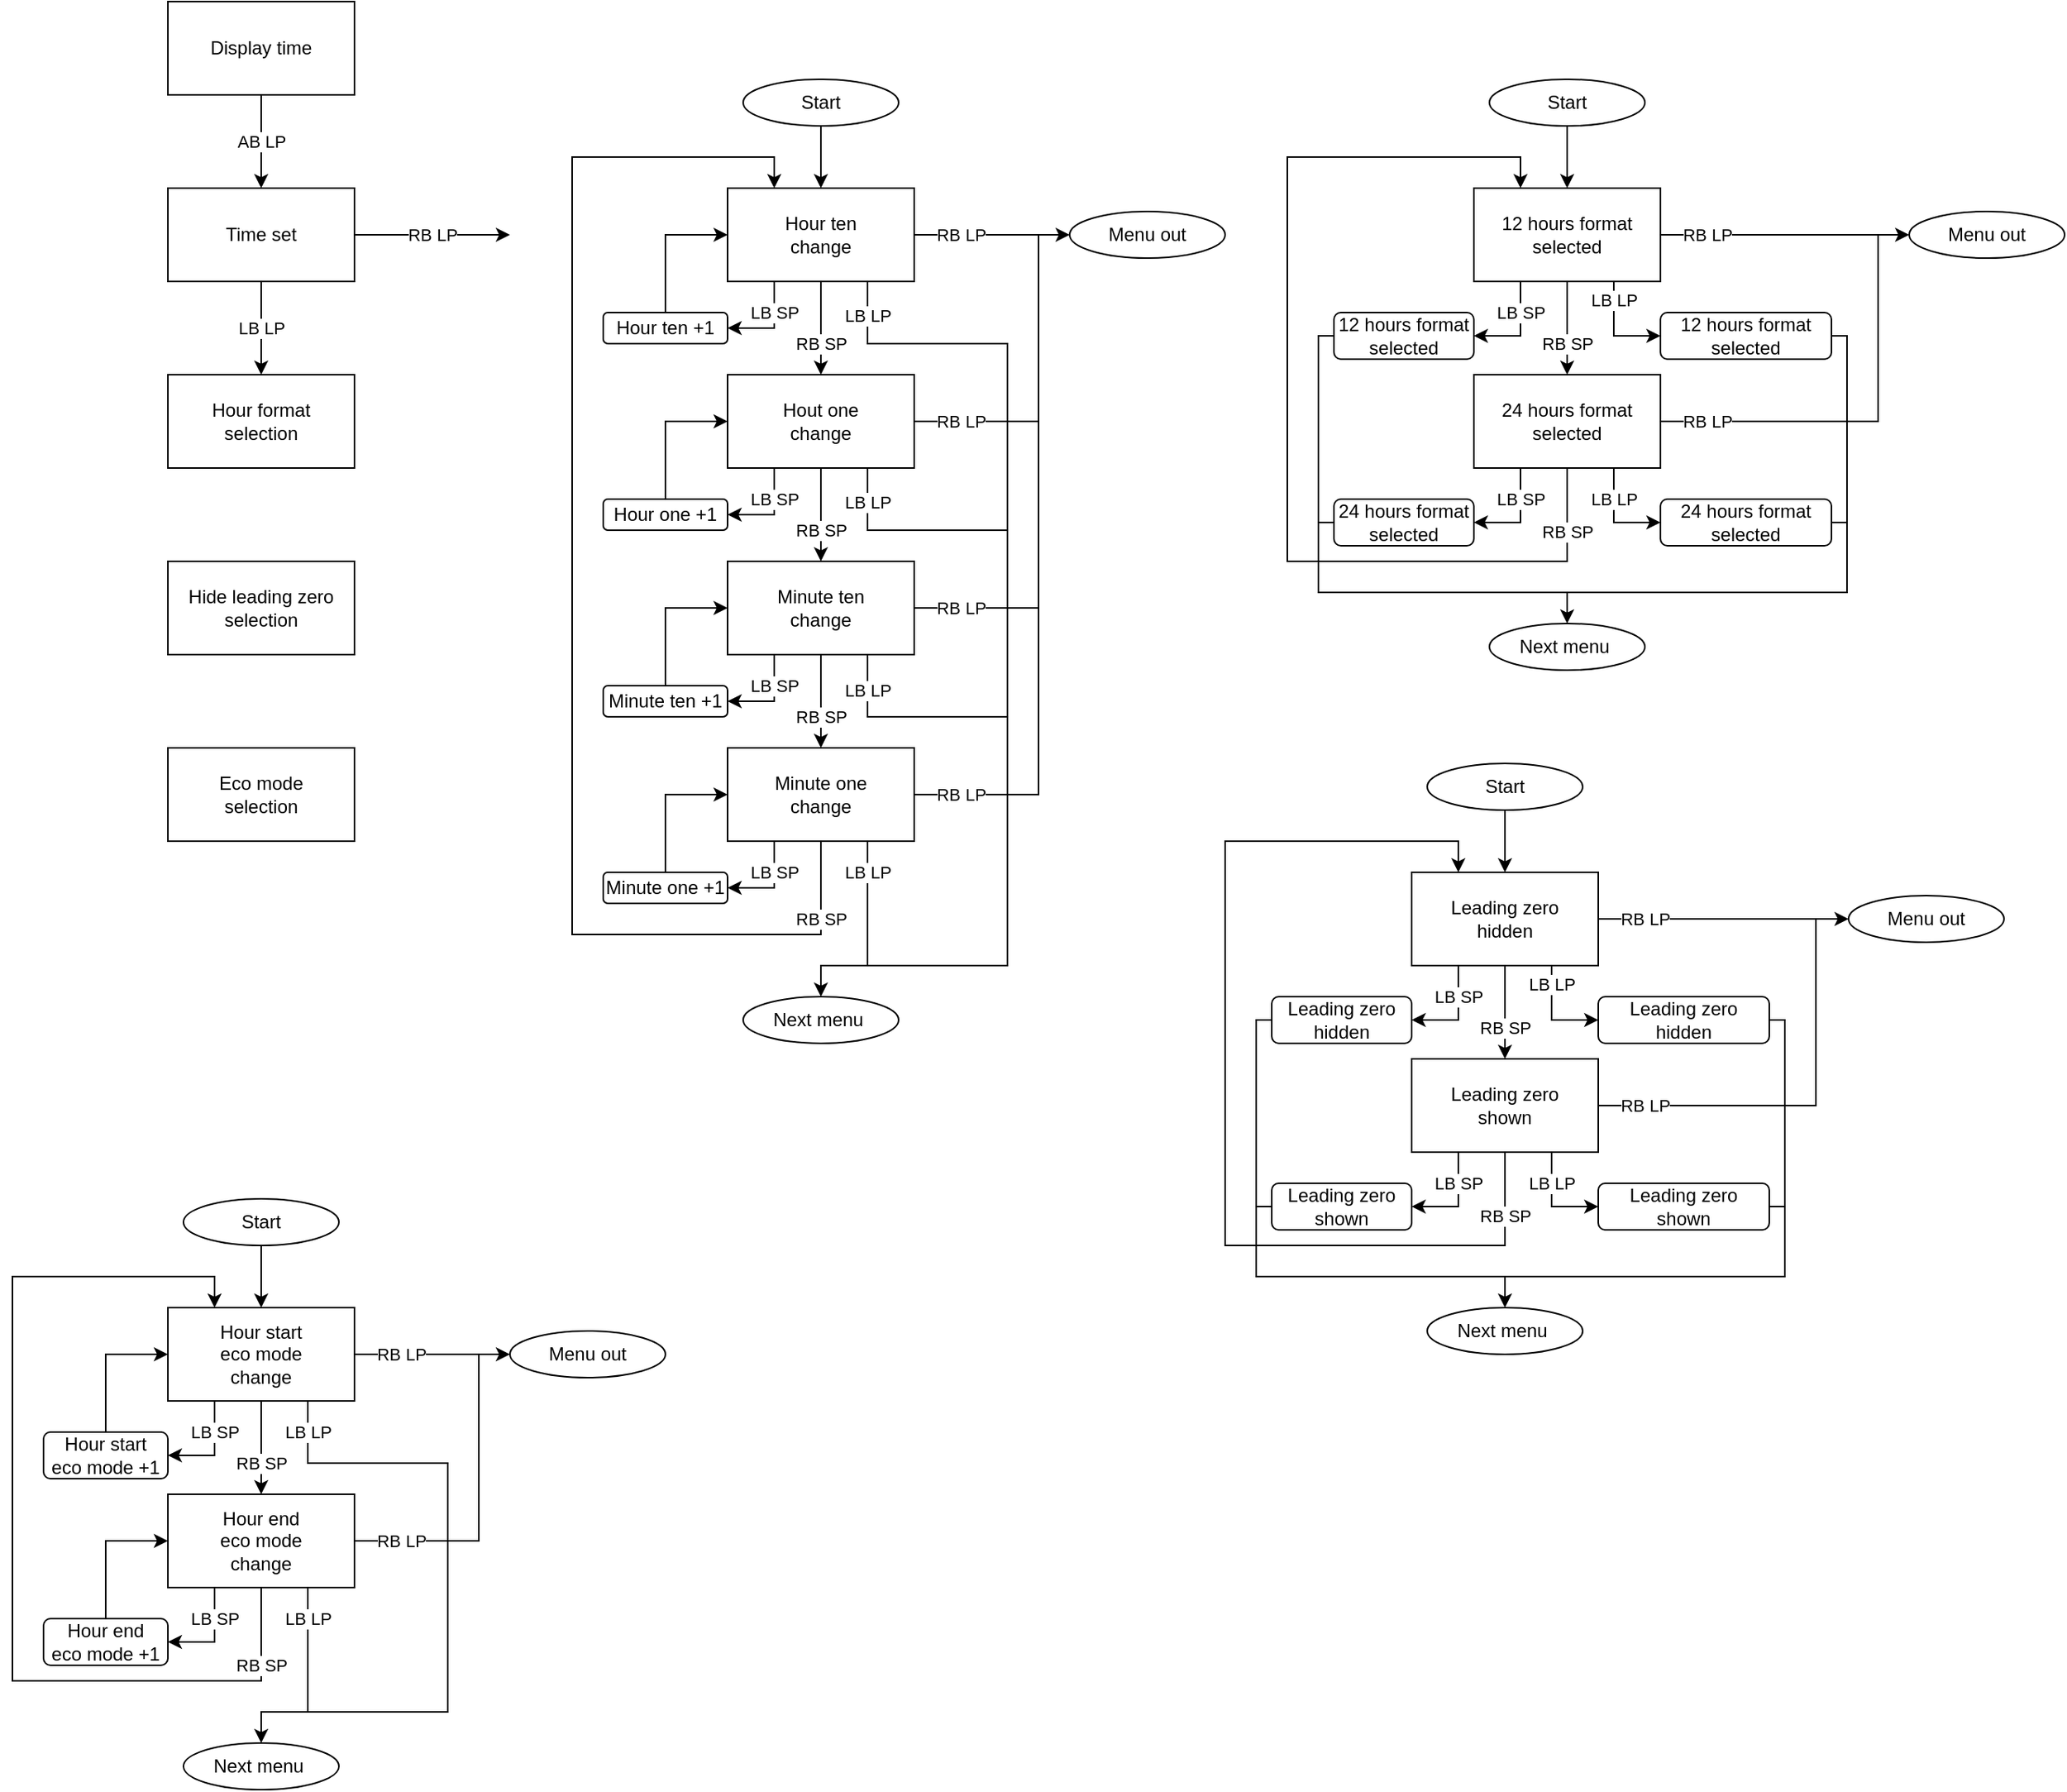 <mxfile version="20.4.0" type="device"><diagram id="Yvb9KGptRz-v4rxqqtu0" name="Page-1"><mxGraphModel dx="1038" dy="539" grid="1" gridSize="10" guides="1" tooltips="1" connect="1" arrows="1" fold="1" page="1" pageScale="1" pageWidth="827" pageHeight="1169" math="0" shadow="0"><root><mxCell id="0"/><mxCell id="1" parent="0"/><mxCell id="--akJAqFY3KKHijn7ogY-1" value="Display time" style="rounded=0;whiteSpace=wrap;html=1;" parent="1" vertex="1"><mxGeometry x="160" y="80" width="120" height="60" as="geometry"/></mxCell><mxCell id="--akJAqFY3KKHijn7ogY-2" value="Hour format&lt;br&gt;selection" style="rounded=0;whiteSpace=wrap;html=1;" parent="1" vertex="1"><mxGeometry x="160" y="320" width="120" height="60" as="geometry"/></mxCell><mxCell id="--akJAqFY3KKHijn7ogY-4" value="AB LP" style="endArrow=classic;html=1;rounded=0;exitX=0.5;exitY=1;exitDx=0;exitDy=0;entryX=0.5;entryY=0;entryDx=0;entryDy=0;" parent="1" source="--akJAqFY3KKHijn7ogY-1" target="--akJAqFY3KKHijn7ogY-9" edge="1"><mxGeometry width="50" height="50" relative="1" as="geometry"><mxPoint x="390" y="310" as="sourcePoint"/><mxPoint x="220" y="180" as="targetPoint"/><mxPoint as="offset"/></mxGeometry></mxCell><mxCell id="--akJAqFY3KKHijn7ogY-6" value="Hide leading zero&lt;br&gt;selection" style="rounded=0;whiteSpace=wrap;html=1;" parent="1" vertex="1"><mxGeometry x="160" y="440" width="120" height="60" as="geometry"/></mxCell><mxCell id="--akJAqFY3KKHijn7ogY-9" value="Time set" style="rounded=0;whiteSpace=wrap;html=1;" parent="1" vertex="1"><mxGeometry x="160" y="200" width="120" height="60" as="geometry"/></mxCell><mxCell id="--akJAqFY3KKHijn7ogY-10" value="Eco mode&lt;br&gt;selection" style="rounded=0;whiteSpace=wrap;html=1;" parent="1" vertex="1"><mxGeometry x="160" y="560" width="120" height="60" as="geometry"/></mxCell><mxCell id="--akJAqFY3KKHijn7ogY-12" value="RB LP" style="endArrow=classic;html=1;rounded=0;" parent="1" edge="1"><mxGeometry width="50" height="50" relative="1" as="geometry"><mxPoint x="280" y="230" as="sourcePoint"/><mxPoint x="380" y="230" as="targetPoint"/></mxGeometry></mxCell><mxCell id="--akJAqFY3KKHijn7ogY-82" value="RB LP" style="edgeStyle=orthogonalEdgeStyle;rounded=0;orthogonalLoop=1;jettySize=auto;html=1;entryX=0;entryY=0.5;entryDx=0;entryDy=0;" parent="1" source="--akJAqFY3KKHijn7ogY-13" target="--akJAqFY3KKHijn7ogY-78" edge="1"><mxGeometry x="-0.4" relative="1" as="geometry"><mxPoint as="offset"/></mxGeometry></mxCell><mxCell id="--akJAqFY3KKHijn7ogY-13" value="Hour ten&lt;br&gt;change" style="rounded=0;whiteSpace=wrap;html=1;" parent="1" vertex="1"><mxGeometry x="520" y="200" width="120" height="60" as="geometry"/></mxCell><mxCell id="--akJAqFY3KKHijn7ogY-14" value="LB SP" style="endArrow=classic;html=1;rounded=0;exitX=0.25;exitY=1;exitDx=0;exitDy=0;entryX=1;entryY=0.5;entryDx=0;entryDy=0;" parent="1" source="--akJAqFY3KKHijn7ogY-13" target="--akJAqFY3KKHijn7ogY-15" edge="1"><mxGeometry x="-0.333" width="50" height="50" relative="1" as="geometry"><mxPoint x="544" y="260" as="sourcePoint"/><mxPoint x="580" y="300" as="targetPoint"/><Array as="points"><mxPoint x="550" y="290"/></Array><mxPoint as="offset"/></mxGeometry></mxCell><mxCell id="--akJAqFY3KKHijn7ogY-15" value="Hour ten +1" style="rounded=1;whiteSpace=wrap;html=1;" parent="1" vertex="1"><mxGeometry x="440" y="280" width="80" height="20" as="geometry"/></mxCell><mxCell id="--akJAqFY3KKHijn7ogY-17" value="" style="endArrow=classic;html=1;rounded=0;exitX=0.5;exitY=0;exitDx=0;exitDy=0;" parent="1" source="--akJAqFY3KKHijn7ogY-15" edge="1"><mxGeometry width="50" height="50" relative="1" as="geometry"><mxPoint x="460" y="320" as="sourcePoint"/><mxPoint x="520" y="230" as="targetPoint"/><Array as="points"><mxPoint x="480" y="230"/></Array></mxGeometry></mxCell><mxCell id="--akJAqFY3KKHijn7ogY-18" value="RB SP" style="endArrow=classic;html=1;rounded=0;exitX=0.5;exitY=1;exitDx=0;exitDy=0;entryX=0.5;entryY=0;entryDx=0;entryDy=0;" parent="1" source="--akJAqFY3KKHijn7ogY-13" target="--akJAqFY3KKHijn7ogY-19" edge="1"><mxGeometry x="0.333" width="50" height="50" relative="1" as="geometry"><mxPoint x="460" y="410" as="sourcePoint"/><mxPoint x="580" y="330" as="targetPoint"/><Array as="points"/><mxPoint as="offset"/></mxGeometry></mxCell><mxCell id="--akJAqFY3KKHijn7ogY-19" value="Hout one&lt;br&gt;change" style="rounded=0;whiteSpace=wrap;html=1;" parent="1" vertex="1"><mxGeometry x="520" y="320" width="120" height="60" as="geometry"/></mxCell><mxCell id="--akJAqFY3KKHijn7ogY-25" value="Minute ten&lt;br&gt;change" style="rounded=0;whiteSpace=wrap;html=1;" parent="1" vertex="1"><mxGeometry x="520" y="440" width="120" height="60" as="geometry"/></mxCell><mxCell id="--akJAqFY3KKHijn7ogY-26" value="Minute one&lt;br&gt;change" style="rounded=0;whiteSpace=wrap;html=1;" parent="1" vertex="1"><mxGeometry x="520" y="560" width="120" height="60" as="geometry"/></mxCell><mxCell id="--akJAqFY3KKHijn7ogY-68" style="edgeStyle=orthogonalEdgeStyle;rounded=0;orthogonalLoop=1;jettySize=auto;html=1;exitX=0.5;exitY=0;exitDx=0;exitDy=0;entryX=0;entryY=0.5;entryDx=0;entryDy=0;" parent="1" source="--akJAqFY3KKHijn7ogY-30" target="--akJAqFY3KKHijn7ogY-19" edge="1"><mxGeometry relative="1" as="geometry"/></mxCell><mxCell id="--akJAqFY3KKHijn7ogY-30" value="Hour one +1" style="rounded=1;whiteSpace=wrap;html=1;" parent="1" vertex="1"><mxGeometry x="440" y="400" width="80" height="20" as="geometry"/></mxCell><mxCell id="--akJAqFY3KKHijn7ogY-69" style="edgeStyle=orthogonalEdgeStyle;rounded=0;orthogonalLoop=1;jettySize=auto;html=1;exitX=0.5;exitY=0;exitDx=0;exitDy=0;entryX=0;entryY=0.5;entryDx=0;entryDy=0;" parent="1" source="--akJAqFY3KKHijn7ogY-31" target="--akJAqFY3KKHijn7ogY-25" edge="1"><mxGeometry relative="1" as="geometry"/></mxCell><mxCell id="--akJAqFY3KKHijn7ogY-31" value="Minute ten +1" style="rounded=1;whiteSpace=wrap;html=1;" parent="1" vertex="1"><mxGeometry x="440" y="520" width="80" height="20" as="geometry"/></mxCell><mxCell id="--akJAqFY3KKHijn7ogY-70" style="edgeStyle=orthogonalEdgeStyle;rounded=0;orthogonalLoop=1;jettySize=auto;html=1;exitX=0.5;exitY=0;exitDx=0;exitDy=0;entryX=0;entryY=0.5;entryDx=0;entryDy=0;" parent="1" source="--akJAqFY3KKHijn7ogY-32" target="--akJAqFY3KKHijn7ogY-26" edge="1"><mxGeometry relative="1" as="geometry"/></mxCell><mxCell id="--akJAqFY3KKHijn7ogY-32" value="Minute one +1" style="rounded=1;whiteSpace=wrap;html=1;" parent="1" vertex="1"><mxGeometry x="440" y="640" width="80" height="20" as="geometry"/></mxCell><mxCell id="--akJAqFY3KKHijn7ogY-33" value="LB SP" style="endArrow=classic;html=1;rounded=0;exitX=0.25;exitY=1;exitDx=0;exitDy=0;entryX=1;entryY=0.5;entryDx=0;entryDy=0;" parent="1" source="--akJAqFY3KKHijn7ogY-26" target="--akJAqFY3KKHijn7ogY-32" edge="1"><mxGeometry x="-0.333" width="50" height="50" relative="1" as="geometry"><mxPoint x="590" y="660" as="sourcePoint"/><mxPoint x="640" y="610" as="targetPoint"/><Array as="points"><mxPoint x="550" y="650"/></Array><mxPoint as="offset"/></mxGeometry></mxCell><mxCell id="--akJAqFY3KKHijn7ogY-34" value="LB SP" style="endArrow=classic;html=1;rounded=0;entryX=1;entryY=0.5;entryDx=0;entryDy=0;exitX=0.25;exitY=1;exitDx=0;exitDy=0;" parent="1" source="--akJAqFY3KKHijn7ogY-25" target="--akJAqFY3KKHijn7ogY-31" edge="1"><mxGeometry x="-0.333" width="50" height="50" relative="1" as="geometry"><mxPoint x="540" y="510" as="sourcePoint"/><mxPoint x="640" y="470" as="targetPoint"/><Array as="points"><mxPoint x="550" y="530"/></Array><mxPoint as="offset"/></mxGeometry></mxCell><mxCell id="--akJAqFY3KKHijn7ogY-35" value="LB SP" style="endArrow=classic;html=1;rounded=0;exitX=0.25;exitY=1;exitDx=0;exitDy=0;entryX=1;entryY=0.5;entryDx=0;entryDy=0;" parent="1" source="--akJAqFY3KKHijn7ogY-19" target="--akJAqFY3KKHijn7ogY-30" edge="1"><mxGeometry x="-0.333" width="50" height="50" relative="1" as="geometry"><mxPoint x="560" y="460" as="sourcePoint"/><mxPoint x="610" y="410" as="targetPoint"/><Array as="points"><mxPoint x="550" y="410"/></Array><mxPoint as="offset"/></mxGeometry></mxCell><mxCell id="--akJAqFY3KKHijn7ogY-27" value="RB SP" style="endArrow=classic;html=1;rounded=0;exitX=0.5;exitY=1;exitDx=0;exitDy=0;entryX=0.5;entryY=0;entryDx=0;entryDy=0;" parent="1" source="--akJAqFY3KKHijn7ogY-19" target="--akJAqFY3KKHijn7ogY-25" edge="1"><mxGeometry x="0.333" width="50" height="50" relative="1" as="geometry"><mxPoint x="590" y="400" as="sourcePoint"/><mxPoint x="640" y="350" as="targetPoint"/><mxPoint as="offset"/></mxGeometry></mxCell><mxCell id="--akJAqFY3KKHijn7ogY-28" value="RB SP" style="endArrow=classic;html=1;rounded=0;exitX=0.5;exitY=1;exitDx=0;exitDy=0;entryX=0.5;entryY=0;entryDx=0;entryDy=0;" parent="1" source="--akJAqFY3KKHijn7ogY-25" target="--akJAqFY3KKHijn7ogY-26" edge="1"><mxGeometry x="0.333" width="50" height="50" relative="1" as="geometry"><mxPoint x="590" y="390.0" as="sourcePoint"/><mxPoint x="590" y="450.0" as="targetPoint"/><mxPoint as="offset"/></mxGeometry></mxCell><mxCell id="--akJAqFY3KKHijn7ogY-29" value="RB SP" style="endArrow=classic;html=1;rounded=0;exitX=0.5;exitY=1;exitDx=0;exitDy=0;entryX=0.25;entryY=0;entryDx=0;entryDy=0;" parent="1" source="--akJAqFY3KKHijn7ogY-26" target="--akJAqFY3KKHijn7ogY-13" edge="1"><mxGeometry x="-0.885" width="50" height="50" relative="1" as="geometry"><mxPoint x="590" y="510.0" as="sourcePoint"/><mxPoint x="670" y="430" as="targetPoint"/><Array as="points"><mxPoint x="580" y="680"/><mxPoint x="420" y="680"/><mxPoint x="420" y="180"/><mxPoint x="550" y="180"/></Array><mxPoint as="offset"/></mxGeometry></mxCell><mxCell id="--akJAqFY3KKHijn7ogY-36" value="LB LP" style="endArrow=classic;html=1;rounded=0;exitX=0.5;exitY=1;exitDx=0;exitDy=0;entryX=0.5;entryY=0;entryDx=0;entryDy=0;" parent="1" source="--akJAqFY3KKHijn7ogY-9" target="--akJAqFY3KKHijn7ogY-2" edge="1"><mxGeometry width="50" height="50" relative="1" as="geometry"><mxPoint x="430" y="320" as="sourcePoint"/><mxPoint x="480" y="270" as="targetPoint"/></mxGeometry></mxCell><mxCell id="--akJAqFY3KKHijn7ogY-80" value="RB LP" style="edgeStyle=orthogonalEdgeStyle;rounded=0;orthogonalLoop=1;jettySize=auto;html=1;entryX=0;entryY=0.5;entryDx=0;entryDy=0;" parent="1" source="--akJAqFY3KKHijn7ogY-38" target="--akJAqFY3KKHijn7ogY-61" edge="1"><mxGeometry x="-0.625" relative="1" as="geometry"><mxPoint as="offset"/></mxGeometry></mxCell><mxCell id="--akJAqFY3KKHijn7ogY-38" value="12 hours format&lt;br&gt;selected" style="rounded=0;whiteSpace=wrap;html=1;" parent="1" vertex="1"><mxGeometry x="1000" y="200" width="120" height="60" as="geometry"/></mxCell><mxCell id="--akJAqFY3KKHijn7ogY-39" value="24 hours format&lt;br&gt;selected" style="rounded=0;whiteSpace=wrap;html=1;" parent="1" vertex="1"><mxGeometry x="1000" y="320" width="120" height="60" as="geometry"/></mxCell><mxCell id="--akJAqFY3KKHijn7ogY-43" value="12 hours format&lt;br&gt;selected" style="rounded=1;whiteSpace=wrap;html=1;" parent="1" vertex="1"><mxGeometry x="910" y="280" width="90" height="30" as="geometry"/></mxCell><mxCell id="--akJAqFY3KKHijn7ogY-44" value="LB SP" style="endArrow=classic;html=1;rounded=0;exitX=0.25;exitY=1;exitDx=0;exitDy=0;entryX=1;entryY=0.5;entryDx=0;entryDy=0;" parent="1" source="--akJAqFY3KKHijn7ogY-38" target="--akJAqFY3KKHijn7ogY-43" edge="1"><mxGeometry x="-0.385" width="50" height="50" relative="1" as="geometry"><mxPoint x="1000" y="330" as="sourcePoint"/><mxPoint x="1050" y="280" as="targetPoint"/><Array as="points"><mxPoint x="1030" y="295"/></Array><mxPoint as="offset"/></mxGeometry></mxCell><mxCell id="--akJAqFY3KKHijn7ogY-40" value="RB SP" style="endArrow=classic;html=1;rounded=0;exitX=0.5;exitY=1;exitDx=0;exitDy=0;entryX=0.5;entryY=0;entryDx=0;entryDy=0;" parent="1" source="--akJAqFY3KKHijn7ogY-38" target="--akJAqFY3KKHijn7ogY-39" edge="1"><mxGeometry x="0.333" width="50" height="50" relative="1" as="geometry"><mxPoint x="910" y="320" as="sourcePoint"/><mxPoint x="960" y="270" as="targetPoint"/><mxPoint as="offset"/></mxGeometry></mxCell><mxCell id="--akJAqFY3KKHijn7ogY-45" value="Start" style="ellipse;whiteSpace=wrap;html=1;" parent="1" vertex="1"><mxGeometry x="1010" y="130" width="100" height="30" as="geometry"/></mxCell><mxCell id="--akJAqFY3KKHijn7ogY-47" value="Next menu&amp;nbsp;" style="ellipse;whiteSpace=wrap;html=1;" parent="1" vertex="1"><mxGeometry x="1010" y="480" width="100" height="30" as="geometry"/></mxCell><mxCell id="--akJAqFY3KKHijn7ogY-48" value="LB LP" style="endArrow=classic;html=1;rounded=0;exitX=0.75;exitY=1;exitDx=0;exitDy=0;entryX=0;entryY=0.5;entryDx=0;entryDy=0;" parent="1" source="--akJAqFY3KKHijn7ogY-38" target="--akJAqFY3KKHijn7ogY-49" edge="1"><mxGeometry x="-0.639" width="50" height="50" relative="1" as="geometry"><mxPoint x="1010" y="370" as="sourcePoint"/><mxPoint x="1160" y="310" as="targetPoint"/><Array as="points"><mxPoint x="1090" y="295"/></Array><mxPoint as="offset"/></mxGeometry></mxCell><mxCell id="--akJAqFY3KKHijn7ogY-49" value="12 hours format&lt;br&gt;selected" style="rounded=1;whiteSpace=wrap;html=1;" parent="1" vertex="1"><mxGeometry x="1120" y="280" width="110" height="30" as="geometry"/></mxCell><mxCell id="--akJAqFY3KKHijn7ogY-51" value="RB SP" style="endArrow=classic;html=1;rounded=0;exitX=0.5;exitY=1;exitDx=0;exitDy=0;entryX=0.25;entryY=0;entryDx=0;entryDy=0;" parent="1" source="--akJAqFY3KKHijn7ogY-39" target="--akJAqFY3KKHijn7ogY-38" edge="1"><mxGeometry x="-0.877" width="50" height="50" relative="1" as="geometry"><mxPoint x="1030" y="370" as="sourcePoint"/><mxPoint x="1080" y="320" as="targetPoint"/><Array as="points"><mxPoint x="1060" y="440"/><mxPoint x="880" y="440"/><mxPoint x="880" y="180"/><mxPoint x="1030" y="180"/></Array><mxPoint as="offset"/></mxGeometry></mxCell><mxCell id="--akJAqFY3KKHijn7ogY-52" value="24 hours format&lt;br&gt;selected" style="rounded=1;whiteSpace=wrap;html=1;" parent="1" vertex="1"><mxGeometry x="910" y="400" width="90" height="30" as="geometry"/></mxCell><mxCell id="--akJAqFY3KKHijn7ogY-53" value="LB SP" style="endArrow=classic;html=1;rounded=0;exitX=0.25;exitY=1;exitDx=0;exitDy=0;entryX=1;entryY=0.5;entryDx=0;entryDy=0;" parent="1" source="--akJAqFY3KKHijn7ogY-39" target="--akJAqFY3KKHijn7ogY-52" edge="1"><mxGeometry x="-0.385" width="50" height="50" relative="1" as="geometry"><mxPoint x="1030" y="430" as="sourcePoint"/><mxPoint x="1080" y="380" as="targetPoint"/><Array as="points"><mxPoint x="1030" y="415"/></Array><mxPoint as="offset"/></mxGeometry></mxCell><mxCell id="--akJAqFY3KKHijn7ogY-54" value="24 hours format&lt;br&gt;selected" style="rounded=1;whiteSpace=wrap;html=1;" parent="1" vertex="1"><mxGeometry x="1120" y="400" width="110" height="30" as="geometry"/></mxCell><mxCell id="--akJAqFY3KKHijn7ogY-55" value="LB LP" style="endArrow=classic;html=1;rounded=0;exitX=0.75;exitY=1;exitDx=0;exitDy=0;entryX=0;entryY=0.5;entryDx=0;entryDy=0;" parent="1" source="--akJAqFY3KKHijn7ogY-39" target="--akJAqFY3KKHijn7ogY-54" edge="1"><mxGeometry x="-0.385" width="50" height="50" relative="1" as="geometry"><mxPoint x="1100" y="380" as="sourcePoint"/><mxPoint x="1150" y="330" as="targetPoint"/><Array as="points"><mxPoint x="1090" y="415"/></Array><mxPoint as="offset"/></mxGeometry></mxCell><mxCell id="--akJAqFY3KKHijn7ogY-58" value="" style="endArrow=classic;html=1;rounded=0;exitX=0.5;exitY=1;exitDx=0;exitDy=0;entryX=0.5;entryY=0;entryDx=0;entryDy=0;" parent="1" source="--akJAqFY3KKHijn7ogY-45" target="--akJAqFY3KKHijn7ogY-38" edge="1"><mxGeometry width="50" height="50" relative="1" as="geometry"><mxPoint x="1070" y="170" as="sourcePoint"/><mxPoint x="1120" y="120" as="targetPoint"/></mxGeometry></mxCell><mxCell id="--akJAqFY3KKHijn7ogY-59" value="" style="endArrow=classic;html=1;rounded=0;entryX=0.5;entryY=0;entryDx=0;entryDy=0;exitX=0;exitY=0.5;exitDx=0;exitDy=0;" parent="1" source="--akJAqFY3KKHijn7ogY-43" target="--akJAqFY3KKHijn7ogY-47" edge="1"><mxGeometry width="50" height="50" relative="1" as="geometry"><mxPoint x="1090" y="440" as="sourcePoint"/><mxPoint x="1140" y="390" as="targetPoint"/><Array as="points"><mxPoint x="900" y="295"/><mxPoint x="900" y="460"/><mxPoint x="1060" y="460"/></Array></mxGeometry></mxCell><mxCell id="--akJAqFY3KKHijn7ogY-60" value="" style="endArrow=none;html=1;rounded=0;exitX=0;exitY=0.5;exitDx=0;exitDy=0;" parent="1" source="--akJAqFY3KKHijn7ogY-52" edge="1"><mxGeometry width="50" height="50" relative="1" as="geometry"><mxPoint x="1090" y="380" as="sourcePoint"/><mxPoint x="900" y="415" as="targetPoint"/></mxGeometry></mxCell><mxCell id="--akJAqFY3KKHijn7ogY-61" value="Menu out" style="ellipse;whiteSpace=wrap;html=1;" parent="1" vertex="1"><mxGeometry x="1280" y="215" width="100" height="30" as="geometry"/></mxCell><mxCell id="--akJAqFY3KKHijn7ogY-63" value="" style="endArrow=none;html=1;rounded=0;exitX=1;exitY=0.5;exitDx=0;exitDy=0;" parent="1" source="--akJAqFY3KKHijn7ogY-49" edge="1"><mxGeometry width="50" height="50" relative="1" as="geometry"><mxPoint x="1110" y="390" as="sourcePoint"/><mxPoint x="1060" y="460" as="targetPoint"/><Array as="points"><mxPoint x="1240" y="295"/><mxPoint x="1240" y="460"/></Array></mxGeometry></mxCell><mxCell id="--akJAqFY3KKHijn7ogY-64" value="" style="endArrow=none;html=1;rounded=0;exitX=1;exitY=0.5;exitDx=0;exitDy=0;" parent="1" source="--akJAqFY3KKHijn7ogY-54" edge="1"><mxGeometry width="50" height="50" relative="1" as="geometry"><mxPoint x="1110" y="390" as="sourcePoint"/><mxPoint x="1240" y="415" as="targetPoint"/></mxGeometry></mxCell><mxCell id="--akJAqFY3KKHijn7ogY-71" value="Next menu&amp;nbsp;" style="ellipse;whiteSpace=wrap;html=1;" parent="1" vertex="1"><mxGeometry x="530" y="720" width="100" height="30" as="geometry"/></mxCell><mxCell id="--akJAqFY3KKHijn7ogY-72" value="LB LP" style="endArrow=classic;html=1;rounded=0;exitX=0.75;exitY=1;exitDx=0;exitDy=0;entryX=0.5;entryY=0;entryDx=0;entryDy=0;" parent="1" source="--akJAqFY3KKHijn7ogY-26" target="--akJAqFY3KKHijn7ogY-71" edge="1"><mxGeometry x="-0.692" width="50" height="50" relative="1" as="geometry"><mxPoint x="690" y="680" as="sourcePoint"/><mxPoint x="740" y="630" as="targetPoint"/><Array as="points"><mxPoint x="610" y="700"/><mxPoint x="580" y="700"/></Array><mxPoint as="offset"/></mxGeometry></mxCell><mxCell id="--akJAqFY3KKHijn7ogY-73" value="LB LP" style="endArrow=none;html=1;rounded=0;exitX=0.75;exitY=1;exitDx=0;exitDy=0;" parent="1" source="--akJAqFY3KKHijn7ogY-25" edge="1"><mxGeometry x="-0.882" width="50" height="50" relative="1" as="geometry"><mxPoint x="660" y="610" as="sourcePoint"/><mxPoint x="610" y="700" as="targetPoint"/><Array as="points"><mxPoint x="610" y="540"/><mxPoint x="700" y="540"/><mxPoint x="700" y="700"/></Array><mxPoint as="offset"/></mxGeometry></mxCell><mxCell id="--akJAqFY3KKHijn7ogY-74" value="LB LP" style="endArrow=none;html=1;rounded=0;exitX=0.75;exitY=1;exitDx=0;exitDy=0;" parent="1" source="--akJAqFY3KKHijn7ogY-19" edge="1"><mxGeometry x="-0.826" width="50" height="50" relative="1" as="geometry"><mxPoint x="660" y="520" as="sourcePoint"/><mxPoint x="700" y="540" as="targetPoint"/><Array as="points"><mxPoint x="610" y="420"/><mxPoint x="700" y="420"/></Array><mxPoint as="offset"/></mxGeometry></mxCell><mxCell id="--akJAqFY3KKHijn7ogY-75" value="LB LP" style="endArrow=none;html=1;rounded=0;exitX=0.75;exitY=1;exitDx=0;exitDy=0;" parent="1" source="--akJAqFY3KKHijn7ogY-13" edge="1"><mxGeometry x="-0.826" width="50" height="50" relative="1" as="geometry"><mxPoint x="660" y="360" as="sourcePoint"/><mxPoint x="700" y="420" as="targetPoint"/><Array as="points"><mxPoint x="610" y="300"/><mxPoint x="700" y="300"/></Array><mxPoint as="offset"/></mxGeometry></mxCell><mxCell id="--akJAqFY3KKHijn7ogY-77" style="edgeStyle=orthogonalEdgeStyle;rounded=0;orthogonalLoop=1;jettySize=auto;html=1;entryX=0.5;entryY=0;entryDx=0;entryDy=0;" parent="1" source="--akJAqFY3KKHijn7ogY-76" target="--akJAqFY3KKHijn7ogY-13" edge="1"><mxGeometry relative="1" as="geometry"/></mxCell><mxCell id="--akJAqFY3KKHijn7ogY-76" value="Start" style="ellipse;whiteSpace=wrap;html=1;" parent="1" vertex="1"><mxGeometry x="530" y="130" width="100" height="30" as="geometry"/></mxCell><mxCell id="--akJAqFY3KKHijn7ogY-78" value="Menu out" style="ellipse;whiteSpace=wrap;html=1;" parent="1" vertex="1"><mxGeometry x="740" y="215" width="100" height="30" as="geometry"/></mxCell><mxCell id="--akJAqFY3KKHijn7ogY-81" value="RB LP" style="endArrow=none;html=1;rounded=0;exitX=1;exitY=0.5;exitDx=0;exitDy=0;" parent="1" source="--akJAqFY3KKHijn7ogY-39" edge="1"><mxGeometry x="-0.769" width="50" height="50" relative="1" as="geometry"><mxPoint x="1010" y="350" as="sourcePoint"/><mxPoint x="1260" y="230" as="targetPoint"/><Array as="points"><mxPoint x="1260" y="350"/></Array><mxPoint as="offset"/></mxGeometry></mxCell><mxCell id="--akJAqFY3KKHijn7ogY-83" value="RB LP" style="endArrow=none;html=1;rounded=0;exitX=1;exitY=0.5;exitDx=0;exitDy=0;" parent="1" source="--akJAqFY3KKHijn7ogY-19" edge="1"><mxGeometry x="-0.7" width="50" height="50" relative="1" as="geometry"><mxPoint x="770" y="440" as="sourcePoint"/><mxPoint x="720" y="230" as="targetPoint"/><Array as="points"><mxPoint x="670" y="350"/><mxPoint x="720" y="350"/></Array><mxPoint as="offset"/></mxGeometry></mxCell><mxCell id="--akJAqFY3KKHijn7ogY-85" value="RB LP" style="endArrow=none;html=1;rounded=0;exitX=1;exitY=0.5;exitDx=0;exitDy=0;" parent="1" source="--akJAqFY3KKHijn7ogY-25" edge="1"><mxGeometry x="-0.7" width="50" height="50" relative="1" as="geometry"><mxPoint x="770" y="440" as="sourcePoint"/><mxPoint x="720" y="350" as="targetPoint"/><Array as="points"><mxPoint x="720" y="470"/></Array><mxPoint as="offset"/></mxGeometry></mxCell><mxCell id="--akJAqFY3KKHijn7ogY-86" value="RB LP" style="endArrow=none;html=1;rounded=0;exitX=1;exitY=0.5;exitDx=0;exitDy=0;" parent="1" source="--akJAqFY3KKHijn7ogY-26" edge="1"><mxGeometry x="-0.7" width="50" height="50" relative="1" as="geometry"><mxPoint x="770" y="520" as="sourcePoint"/><mxPoint x="720" y="470" as="targetPoint"/><Array as="points"><mxPoint x="720" y="590"/></Array><mxPoint as="offset"/></mxGeometry></mxCell><mxCell id="--akJAqFY3KKHijn7ogY-87" value="RB LP" style="edgeStyle=orthogonalEdgeStyle;rounded=0;orthogonalLoop=1;jettySize=auto;html=1;entryX=0;entryY=0.5;entryDx=0;entryDy=0;" parent="1" source="--akJAqFY3KKHijn7ogY-88" target="--akJAqFY3KKHijn7ogY-105" edge="1"><mxGeometry x="-0.627" relative="1" as="geometry"><mxPoint as="offset"/></mxGeometry></mxCell><mxCell id="--akJAqFY3KKHijn7ogY-88" value="Leading zero&lt;br&gt;hidden" style="rounded=0;whiteSpace=wrap;html=1;" parent="1" vertex="1"><mxGeometry x="960" y="640" width="120" height="60" as="geometry"/></mxCell><mxCell id="--akJAqFY3KKHijn7ogY-89" value="Leading zero&lt;br&gt;shown" style="rounded=0;whiteSpace=wrap;html=1;" parent="1" vertex="1"><mxGeometry x="960" y="760" width="120" height="60" as="geometry"/></mxCell><mxCell id="--akJAqFY3KKHijn7ogY-90" value="Leading zero&lt;br&gt;hidden" style="rounded=1;whiteSpace=wrap;html=1;" parent="1" vertex="1"><mxGeometry x="870" y="720" width="90" height="30" as="geometry"/></mxCell><mxCell id="--akJAqFY3KKHijn7ogY-91" value="LB SP" style="endArrow=classic;html=1;rounded=0;exitX=0.25;exitY=1;exitDx=0;exitDy=0;entryX=1;entryY=0.5;entryDx=0;entryDy=0;" parent="1" source="--akJAqFY3KKHijn7ogY-88" target="--akJAqFY3KKHijn7ogY-90" edge="1"><mxGeometry x="-0.385" width="50" height="50" relative="1" as="geometry"><mxPoint x="960" y="770" as="sourcePoint"/><mxPoint x="1010" y="720" as="targetPoint"/><Array as="points"><mxPoint x="990" y="735"/></Array><mxPoint as="offset"/></mxGeometry></mxCell><mxCell id="--akJAqFY3KKHijn7ogY-92" value="RB SP" style="endArrow=classic;html=1;rounded=0;exitX=0.5;exitY=1;exitDx=0;exitDy=0;entryX=0.5;entryY=0;entryDx=0;entryDy=0;" parent="1" source="--akJAqFY3KKHijn7ogY-88" target="--akJAqFY3KKHijn7ogY-89" edge="1"><mxGeometry x="0.333" width="50" height="50" relative="1" as="geometry"><mxPoint x="870" y="760" as="sourcePoint"/><mxPoint x="920" y="710" as="targetPoint"/><mxPoint as="offset"/></mxGeometry></mxCell><mxCell id="--akJAqFY3KKHijn7ogY-93" value="Start" style="ellipse;whiteSpace=wrap;html=1;" parent="1" vertex="1"><mxGeometry x="970" y="570" width="100" height="30" as="geometry"/></mxCell><mxCell id="--akJAqFY3KKHijn7ogY-94" value="Next menu&amp;nbsp;" style="ellipse;whiteSpace=wrap;html=1;" parent="1" vertex="1"><mxGeometry x="970" y="920" width="100" height="30" as="geometry"/></mxCell><mxCell id="--akJAqFY3KKHijn7ogY-95" value="LB LP" style="endArrow=classic;html=1;rounded=0;exitX=0.75;exitY=1;exitDx=0;exitDy=0;entryX=0;entryY=0.5;entryDx=0;entryDy=0;" parent="1" source="--akJAqFY3KKHijn7ogY-88" target="--akJAqFY3KKHijn7ogY-96" edge="1"><mxGeometry x="-0.639" width="50" height="50" relative="1" as="geometry"><mxPoint x="970" y="810" as="sourcePoint"/><mxPoint x="1120" y="750" as="targetPoint"/><Array as="points"><mxPoint x="1050" y="735"/></Array><mxPoint as="offset"/></mxGeometry></mxCell><mxCell id="--akJAqFY3KKHijn7ogY-96" value="Leading zero&lt;br&gt;hidden" style="rounded=1;whiteSpace=wrap;html=1;" parent="1" vertex="1"><mxGeometry x="1080" y="720" width="110" height="30" as="geometry"/></mxCell><mxCell id="--akJAqFY3KKHijn7ogY-97" value="RB SP" style="endArrow=classic;html=1;rounded=0;exitX=0.5;exitY=1;exitDx=0;exitDy=0;entryX=0.25;entryY=0;entryDx=0;entryDy=0;" parent="1" source="--akJAqFY3KKHijn7ogY-89" target="--akJAqFY3KKHijn7ogY-88" edge="1"><mxGeometry x="-0.877" width="50" height="50" relative="1" as="geometry"><mxPoint x="990" y="810" as="sourcePoint"/><mxPoint x="1040" y="760" as="targetPoint"/><Array as="points"><mxPoint x="1020" y="880"/><mxPoint x="840" y="880"/><mxPoint x="840" y="620"/><mxPoint x="990" y="620"/></Array><mxPoint as="offset"/></mxGeometry></mxCell><mxCell id="--akJAqFY3KKHijn7ogY-98" value="Leading zero&lt;br&gt;shown" style="rounded=1;whiteSpace=wrap;html=1;" parent="1" vertex="1"><mxGeometry x="870" y="840" width="90" height="30" as="geometry"/></mxCell><mxCell id="--akJAqFY3KKHijn7ogY-99" value="LB SP" style="endArrow=classic;html=1;rounded=0;exitX=0.25;exitY=1;exitDx=0;exitDy=0;entryX=1;entryY=0.5;entryDx=0;entryDy=0;" parent="1" source="--akJAqFY3KKHijn7ogY-89" target="--akJAqFY3KKHijn7ogY-98" edge="1"><mxGeometry x="-0.385" width="50" height="50" relative="1" as="geometry"><mxPoint x="990" y="870" as="sourcePoint"/><mxPoint x="1040" y="820" as="targetPoint"/><Array as="points"><mxPoint x="990" y="855"/></Array><mxPoint as="offset"/></mxGeometry></mxCell><mxCell id="--akJAqFY3KKHijn7ogY-100" value="Leading zero&lt;br&gt;shown" style="rounded=1;whiteSpace=wrap;html=1;" parent="1" vertex="1"><mxGeometry x="1080" y="840" width="110" height="30" as="geometry"/></mxCell><mxCell id="--akJAqFY3KKHijn7ogY-101" value="LB LP" style="endArrow=classic;html=1;rounded=0;exitX=0.75;exitY=1;exitDx=0;exitDy=0;entryX=0;entryY=0.5;entryDx=0;entryDy=0;" parent="1" source="--akJAqFY3KKHijn7ogY-89" target="--akJAqFY3KKHijn7ogY-100" edge="1"><mxGeometry x="-0.385" width="50" height="50" relative="1" as="geometry"><mxPoint x="1060" y="820" as="sourcePoint"/><mxPoint x="1110" y="770" as="targetPoint"/><Array as="points"><mxPoint x="1050" y="855"/></Array><mxPoint as="offset"/></mxGeometry></mxCell><mxCell id="--akJAqFY3KKHijn7ogY-102" value="" style="endArrow=classic;html=1;rounded=0;exitX=0.5;exitY=1;exitDx=0;exitDy=0;entryX=0.5;entryY=0;entryDx=0;entryDy=0;" parent="1" source="--akJAqFY3KKHijn7ogY-93" target="--akJAqFY3KKHijn7ogY-88" edge="1"><mxGeometry width="50" height="50" relative="1" as="geometry"><mxPoint x="1030" y="610" as="sourcePoint"/><mxPoint x="1080" y="560" as="targetPoint"/></mxGeometry></mxCell><mxCell id="--akJAqFY3KKHijn7ogY-103" value="" style="endArrow=classic;html=1;rounded=0;entryX=0.5;entryY=0;entryDx=0;entryDy=0;exitX=0;exitY=0.5;exitDx=0;exitDy=0;" parent="1" source="--akJAqFY3KKHijn7ogY-90" target="--akJAqFY3KKHijn7ogY-94" edge="1"><mxGeometry width="50" height="50" relative="1" as="geometry"><mxPoint x="1050" y="880" as="sourcePoint"/><mxPoint x="1100" y="830" as="targetPoint"/><Array as="points"><mxPoint x="860" y="735"/><mxPoint x="860" y="900"/><mxPoint x="1020" y="900"/></Array></mxGeometry></mxCell><mxCell id="--akJAqFY3KKHijn7ogY-104" value="" style="endArrow=none;html=1;rounded=0;exitX=0;exitY=0.5;exitDx=0;exitDy=0;" parent="1" source="--akJAqFY3KKHijn7ogY-98" edge="1"><mxGeometry width="50" height="50" relative="1" as="geometry"><mxPoint x="1050" y="820" as="sourcePoint"/><mxPoint x="860" y="855" as="targetPoint"/></mxGeometry></mxCell><mxCell id="--akJAqFY3KKHijn7ogY-105" value="Menu out" style="ellipse;whiteSpace=wrap;html=1;" parent="1" vertex="1"><mxGeometry x="1241" y="655" width="100" height="30" as="geometry"/></mxCell><mxCell id="--akJAqFY3KKHijn7ogY-106" value="" style="endArrow=none;html=1;rounded=0;exitX=1;exitY=0.5;exitDx=0;exitDy=0;" parent="1" source="--akJAqFY3KKHijn7ogY-96" edge="1"><mxGeometry width="50" height="50" relative="1" as="geometry"><mxPoint x="1070" y="830" as="sourcePoint"/><mxPoint x="1020" y="900" as="targetPoint"/><Array as="points"><mxPoint x="1200" y="735"/><mxPoint x="1200" y="900"/></Array></mxGeometry></mxCell><mxCell id="--akJAqFY3KKHijn7ogY-107" value="" style="endArrow=none;html=1;rounded=0;exitX=1;exitY=0.5;exitDx=0;exitDy=0;" parent="1" source="--akJAqFY3KKHijn7ogY-100" edge="1"><mxGeometry width="50" height="50" relative="1" as="geometry"><mxPoint x="1070" y="830" as="sourcePoint"/><mxPoint x="1200" y="855" as="targetPoint"/></mxGeometry></mxCell><mxCell id="--akJAqFY3KKHijn7ogY-108" value="RB LP" style="endArrow=none;html=1;rounded=0;exitX=1;exitY=0.5;exitDx=0;exitDy=0;" parent="1" source="--akJAqFY3KKHijn7ogY-89" edge="1"><mxGeometry x="-0.769" width="50" height="50" relative="1" as="geometry"><mxPoint x="970" y="790" as="sourcePoint"/><mxPoint x="1220" y="670" as="targetPoint"/><Array as="points"><mxPoint x="1220" y="790"/></Array><mxPoint as="offset"/></mxGeometry></mxCell><mxCell id="--akJAqFY3KKHijn7ogY-109" value="RB LP" style="edgeStyle=orthogonalEdgeStyle;rounded=0;orthogonalLoop=1;jettySize=auto;html=1;entryX=0;entryY=0.5;entryDx=0;entryDy=0;" parent="1" source="--akJAqFY3KKHijn7ogY-110" target="--akJAqFY3KKHijn7ogY-137" edge="1"><mxGeometry x="-0.4" relative="1" as="geometry"><mxPoint as="offset"/></mxGeometry></mxCell><mxCell id="--akJAqFY3KKHijn7ogY-110" value="Hour start&lt;br&gt;eco mode&lt;br&gt;change" style="rounded=0;whiteSpace=wrap;html=1;" parent="1" vertex="1"><mxGeometry x="160" y="920" width="120" height="60" as="geometry"/></mxCell><mxCell id="--akJAqFY3KKHijn7ogY-111" value="LB SP" style="endArrow=classic;html=1;rounded=0;exitX=0.25;exitY=1;exitDx=0;exitDy=0;entryX=1;entryY=0.5;entryDx=0;entryDy=0;" parent="1" source="--akJAqFY3KKHijn7ogY-110" target="--akJAqFY3KKHijn7ogY-112" edge="1"><mxGeometry x="-0.385" width="50" height="50" relative="1" as="geometry"><mxPoint x="184" y="980" as="sourcePoint"/><mxPoint x="220" y="1020" as="targetPoint"/><Array as="points"><mxPoint x="190" y="1015"/></Array><mxPoint as="offset"/></mxGeometry></mxCell><mxCell id="--akJAqFY3KKHijn7ogY-112" value="Hour start&lt;br&gt;eco mode +1" style="rounded=1;whiteSpace=wrap;html=1;" parent="1" vertex="1"><mxGeometry x="80" y="1000" width="80" height="30" as="geometry"/></mxCell><mxCell id="--akJAqFY3KKHijn7ogY-113" value="" style="endArrow=classic;html=1;rounded=0;exitX=0.5;exitY=0;exitDx=0;exitDy=0;" parent="1" source="--akJAqFY3KKHijn7ogY-112" edge="1"><mxGeometry width="50" height="50" relative="1" as="geometry"><mxPoint x="100" y="1040" as="sourcePoint"/><mxPoint x="160" y="950" as="targetPoint"/><Array as="points"><mxPoint x="120" y="950"/></Array></mxGeometry></mxCell><mxCell id="--akJAqFY3KKHijn7ogY-114" value="RB SP" style="endArrow=classic;html=1;rounded=0;exitX=0.5;exitY=1;exitDx=0;exitDy=0;entryX=0.5;entryY=0;entryDx=0;entryDy=0;" parent="1" source="--akJAqFY3KKHijn7ogY-110" target="--akJAqFY3KKHijn7ogY-115" edge="1"><mxGeometry x="0.333" width="50" height="50" relative="1" as="geometry"><mxPoint x="100" y="1130" as="sourcePoint"/><mxPoint x="220" y="1050" as="targetPoint"/><Array as="points"/><mxPoint as="offset"/></mxGeometry></mxCell><mxCell id="--akJAqFY3KKHijn7ogY-115" value="Hour end&lt;br&gt;eco mode&lt;br&gt;change" style="rounded=0;whiteSpace=wrap;html=1;" parent="1" vertex="1"><mxGeometry x="160" y="1040" width="120" height="60" as="geometry"/></mxCell><mxCell id="--akJAqFY3KKHijn7ogY-118" style="edgeStyle=orthogonalEdgeStyle;rounded=0;orthogonalLoop=1;jettySize=auto;html=1;exitX=0.5;exitY=0;exitDx=0;exitDy=0;entryX=0;entryY=0.5;entryDx=0;entryDy=0;" parent="1" source="--akJAqFY3KKHijn7ogY-119" target="--akJAqFY3KKHijn7ogY-115" edge="1"><mxGeometry relative="1" as="geometry"/></mxCell><mxCell id="--akJAqFY3KKHijn7ogY-119" value="Hour end&lt;br&gt;eco mode +1" style="rounded=1;whiteSpace=wrap;html=1;" parent="1" vertex="1"><mxGeometry x="80" y="1120" width="80" height="30" as="geometry"/></mxCell><mxCell id="--akJAqFY3KKHijn7ogY-126" value="LB SP" style="endArrow=classic;html=1;rounded=0;exitX=0.25;exitY=1;exitDx=0;exitDy=0;entryX=1;entryY=0.5;entryDx=0;entryDy=0;" parent="1" source="--akJAqFY3KKHijn7ogY-115" target="--akJAqFY3KKHijn7ogY-119" edge="1"><mxGeometry x="-0.385" width="50" height="50" relative="1" as="geometry"><mxPoint x="200" y="1180" as="sourcePoint"/><mxPoint x="250" y="1130" as="targetPoint"/><Array as="points"><mxPoint x="190" y="1135"/></Array><mxPoint as="offset"/></mxGeometry></mxCell><mxCell id="--akJAqFY3KKHijn7ogY-127" value="RB SP" style="endArrow=classic;html=1;rounded=0;exitX=0.5;exitY=1;exitDx=0;exitDy=0;entryX=0.25;entryY=0;entryDx=0;entryDy=0;" parent="1" source="--akJAqFY3KKHijn7ogY-115" target="--akJAqFY3KKHijn7ogY-110" edge="1"><mxGeometry x="-0.841" width="50" height="50" relative="1" as="geometry"><mxPoint x="230" y="1120" as="sourcePoint"/><mxPoint x="220.0" y="1160" as="targetPoint"/><mxPoint as="offset"/><Array as="points"><mxPoint x="220" y="1160"/><mxPoint x="60" y="1160"/><mxPoint x="60" y="900"/><mxPoint x="190" y="900"/></Array></mxGeometry></mxCell><mxCell id="--akJAqFY3KKHijn7ogY-130" value="Next menu&amp;nbsp;" style="ellipse;whiteSpace=wrap;html=1;" parent="1" vertex="1"><mxGeometry x="170" y="1200" width="100" height="30" as="geometry"/></mxCell><mxCell id="--akJAqFY3KKHijn7ogY-134" value="LB LP" style="endArrow=none;html=1;rounded=0;exitX=0.75;exitY=1;exitDx=0;exitDy=0;" parent="1" source="--akJAqFY3KKHijn7ogY-110" edge="1"><mxGeometry x="-0.895" width="50" height="50" relative="1" as="geometry"><mxPoint x="300" y="1080" as="sourcePoint"/><mxPoint x="250" y="1180" as="targetPoint"/><Array as="points"><mxPoint x="250" y="1020"/><mxPoint x="340" y="1020"/><mxPoint x="340" y="1180"/></Array><mxPoint as="offset"/></mxGeometry></mxCell><mxCell id="--akJAqFY3KKHijn7ogY-135" style="edgeStyle=orthogonalEdgeStyle;rounded=0;orthogonalLoop=1;jettySize=auto;html=1;entryX=0.5;entryY=0;entryDx=0;entryDy=0;" parent="1" source="--akJAqFY3KKHijn7ogY-136" target="--akJAqFY3KKHijn7ogY-110" edge="1"><mxGeometry relative="1" as="geometry"/></mxCell><mxCell id="--akJAqFY3KKHijn7ogY-136" value="Start" style="ellipse;whiteSpace=wrap;html=1;" parent="1" vertex="1"><mxGeometry x="170" y="850" width="100" height="30" as="geometry"/></mxCell><mxCell id="--akJAqFY3KKHijn7ogY-137" value="Menu out" style="ellipse;whiteSpace=wrap;html=1;" parent="1" vertex="1"><mxGeometry x="380" y="935" width="100" height="30" as="geometry"/></mxCell><mxCell id="--akJAqFY3KKHijn7ogY-138" value="RB LP" style="endArrow=none;html=1;rounded=0;exitX=1;exitY=0.5;exitDx=0;exitDy=0;" parent="1" source="--akJAqFY3KKHijn7ogY-115" edge="1"><mxGeometry x="-0.7" width="50" height="50" relative="1" as="geometry"><mxPoint x="410" y="1160" as="sourcePoint"/><mxPoint x="360" y="950" as="targetPoint"/><Array as="points"><mxPoint x="310" y="1070"/><mxPoint x="360" y="1070"/></Array><mxPoint as="offset"/></mxGeometry></mxCell><mxCell id="--akJAqFY3KKHijn7ogY-142" value="LB LP" style="endArrow=classic;html=1;rounded=0;exitX=0.75;exitY=1;exitDx=0;exitDy=0;entryX=0.5;entryY=0;entryDx=0;entryDy=0;" parent="1" source="--akJAqFY3KKHijn7ogY-115" target="--akJAqFY3KKHijn7ogY-130" edge="1"><mxGeometry x="-0.692" width="50" height="50" relative="1" as="geometry"><mxPoint x="280" y="1140" as="sourcePoint"/><mxPoint x="330" y="1090" as="targetPoint"/><Array as="points"><mxPoint x="250" y="1180"/><mxPoint x="220" y="1180"/></Array><mxPoint as="offset"/></mxGeometry></mxCell></root></mxGraphModel></diagram></mxfile>